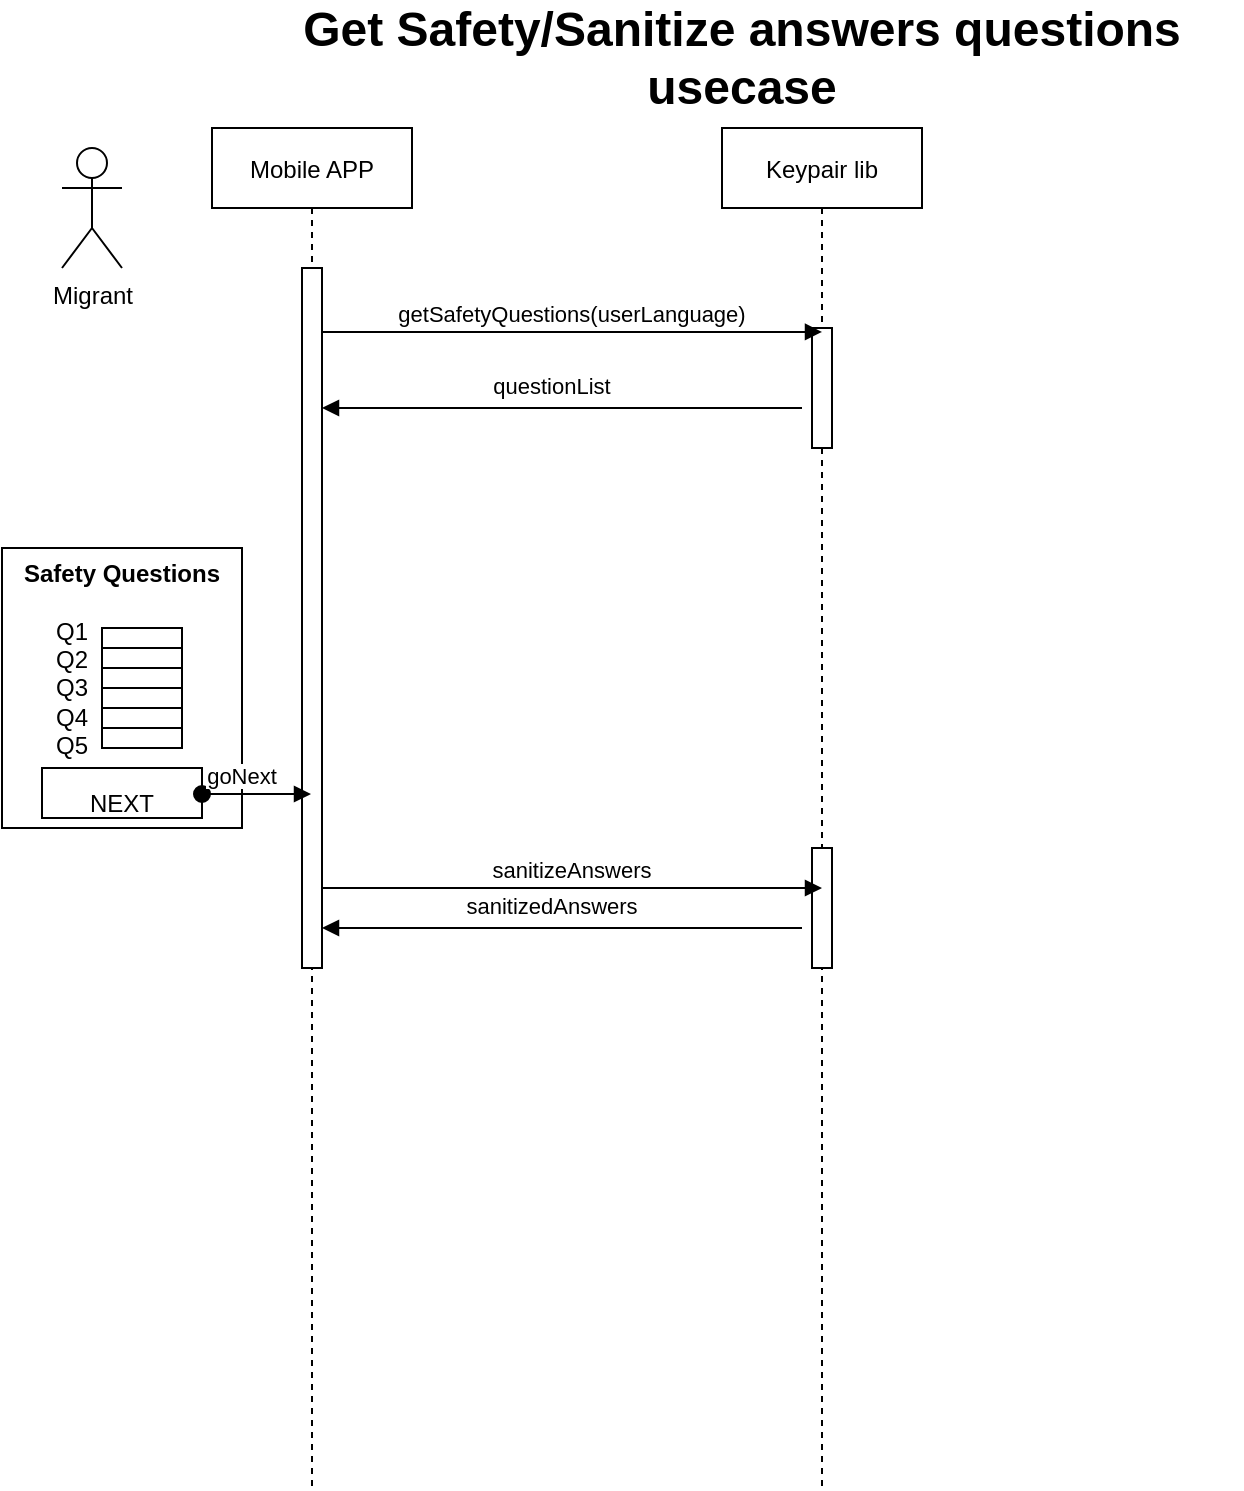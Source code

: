 <mxfile version="14.1.9" type="device"><diagram id="kgpKYQtTHZ0yAKxKKP6v" name="Page-1"><mxGraphModel dx="1357" dy="748" grid="1" gridSize="10" guides="1" tooltips="1" connect="1" arrows="1" fold="1" page="1" pageScale="1" pageWidth="850" pageHeight="1100" math="0" shadow="0"><root><mxCell id="0"/><mxCell id="1" parent="0"/><mxCell id="3nuBFxr9cyL0pnOWT2aG-1" value="Mobile APP" style="shape=umlLifeline;perimeter=lifelinePerimeter;container=1;collapsible=0;recursiveResize=0;rounded=0;shadow=0;strokeWidth=1;" parent="1" vertex="1"><mxGeometry x="215" y="80" width="100" height="680" as="geometry"/></mxCell><mxCell id="3nuBFxr9cyL0pnOWT2aG-2" value="" style="points=[];perimeter=orthogonalPerimeter;rounded=0;shadow=0;strokeWidth=1;" parent="3nuBFxr9cyL0pnOWT2aG-1" vertex="1"><mxGeometry x="45" y="70" width="10" height="350" as="geometry"/></mxCell><mxCell id="_gGh_qBF8yclBJTtLVyK-1" value="Migrant" style="shape=umlActor;verticalLabelPosition=bottom;verticalAlign=top;html=1;outlineConnect=0;" parent="1" vertex="1"><mxGeometry x="140" y="90" width="30" height="60" as="geometry"/></mxCell><mxCell id="_gGh_qBF8yclBJTtLVyK-2" value="Keypair lib" style="shape=umlLifeline;perimeter=lifelinePerimeter;container=1;collapsible=0;recursiveResize=0;rounded=0;shadow=0;strokeWidth=1;" parent="1" vertex="1"><mxGeometry x="470" y="80" width="100" height="680" as="geometry"/></mxCell><mxCell id="_gGh_qBF8yclBJTtLVyK-38" value="" style="points=[];perimeter=orthogonalPerimeter;rounded=0;shadow=0;strokeWidth=1;" parent="_gGh_qBF8yclBJTtLVyK-2" vertex="1"><mxGeometry x="45" y="100" width="10" height="60" as="geometry"/></mxCell><mxCell id="h1CbY9XMQL0ip6hSqUOW-1" value="" style="points=[];perimeter=orthogonalPerimeter;rounded=0;shadow=0;strokeWidth=1;" vertex="1" parent="_gGh_qBF8yclBJTtLVyK-2"><mxGeometry x="45" y="360" width="10" height="60" as="geometry"/></mxCell><mxCell id="_gGh_qBF8yclBJTtLVyK-20" value="&lt;b&gt;Safety Questions&lt;br&gt;&lt;br&gt;&lt;/b&gt;Q1&amp;nbsp; &amp;nbsp; &amp;nbsp; &amp;nbsp; &amp;nbsp; &amp;nbsp; &amp;nbsp; &amp;nbsp;&lt;br&gt;Q2&amp;nbsp; &amp;nbsp; &amp;nbsp; &amp;nbsp; &amp;nbsp; &amp;nbsp; &amp;nbsp; &amp;nbsp;&lt;br&gt;Q3&amp;nbsp; &amp;nbsp; &amp;nbsp; &amp;nbsp; &amp;nbsp; &amp;nbsp; &amp;nbsp; &amp;nbsp;&lt;br&gt;Q4&amp;nbsp; &amp;nbsp; &amp;nbsp; &amp;nbsp; &amp;nbsp; &amp;nbsp; &amp;nbsp; &amp;nbsp;&lt;br&gt;Q5&amp;nbsp; &amp;nbsp; &amp;nbsp; &amp;nbsp; &amp;nbsp; &amp;nbsp; &amp;nbsp; &amp;nbsp;&lt;br&gt;&lt;br&gt;NEXT" style="rounded=0;whiteSpace=wrap;html=1;" parent="1" vertex="1"><mxGeometry x="110" y="290" width="120" height="140" as="geometry"/></mxCell><mxCell id="_gGh_qBF8yclBJTtLVyK-21" value="" style="rounded=0;whiteSpace=wrap;html=1;fillColor=none;" parent="1" vertex="1"><mxGeometry x="130" y="400" width="80" height="25" as="geometry"/></mxCell><mxCell id="_gGh_qBF8yclBJTtLVyK-22" value="" style="rounded=0;whiteSpace=wrap;html=1;fillColor=none;" parent="1" vertex="1"><mxGeometry x="160" y="330" width="40" height="10" as="geometry"/></mxCell><mxCell id="_gGh_qBF8yclBJTtLVyK-26" value="" style="rounded=0;whiteSpace=wrap;html=1;fillColor=none;" parent="1" vertex="1"><mxGeometry x="160" y="340" width="40" height="10" as="geometry"/></mxCell><mxCell id="_gGh_qBF8yclBJTtLVyK-27" value="" style="rounded=0;whiteSpace=wrap;html=1;fillColor=none;" parent="1" vertex="1"><mxGeometry x="160" y="350" width="40" height="10" as="geometry"/></mxCell><mxCell id="_gGh_qBF8yclBJTtLVyK-31" value="" style="rounded=0;whiteSpace=wrap;html=1;fillColor=none;" parent="1" vertex="1"><mxGeometry x="160" y="360" width="40" height="10" as="geometry"/></mxCell><mxCell id="_gGh_qBF8yclBJTtLVyK-32" value="" style="rounded=0;whiteSpace=wrap;html=1;fillColor=none;" parent="1" vertex="1"><mxGeometry x="160" y="370" width="40" height="10" as="geometry"/></mxCell><mxCell id="_gGh_qBF8yclBJTtLVyK-34" value="" style="rounded=0;whiteSpace=wrap;html=1;fillColor=none;" parent="1" vertex="1"><mxGeometry x="160" y="380" width="40" height="10" as="geometry"/></mxCell><mxCell id="_gGh_qBF8yclBJTtLVyK-35" value="goNext" style="verticalAlign=bottom;startArrow=oval;endArrow=block;startSize=8;shadow=0;strokeWidth=1;" parent="1" edge="1"><mxGeometry x="-0.266" relative="1" as="geometry"><mxPoint x="210" y="413" as="sourcePoint"/><mxPoint x="264.5" y="413" as="targetPoint"/><mxPoint as="offset"/></mxGeometry></mxCell><mxCell id="_gGh_qBF8yclBJTtLVyK-42" value="questionList" style="verticalAlign=bottom;endArrow=block;shadow=0;strokeWidth=1;" parent="1" edge="1"><mxGeometry x="0.042" y="-2" relative="1" as="geometry"><mxPoint x="510" y="220" as="sourcePoint"/><mxPoint x="270" y="220" as="targetPoint"/><mxPoint as="offset"/></mxGeometry></mxCell><mxCell id="_gGh_qBF8yclBJTtLVyK-57" value="&lt;font style=&quot;font-size: 24px&quot;&gt;&lt;b&gt;Get Safety/Sanitize answers questions usecase&lt;/b&gt;&lt;/font&gt;" style="text;html=1;strokeColor=none;fillColor=none;align=center;verticalAlign=middle;whiteSpace=wrap;rounded=0;" parent="1" vertex="1"><mxGeometry x="230" y="20" width="500" height="50" as="geometry"/></mxCell><mxCell id="_gGh_qBF8yclBJTtLVyK-62" value="getSafetyQuestions(userLanguage)" style="verticalAlign=bottom;endArrow=block;shadow=0;strokeWidth=1;entryX=0.5;entryY=0.033;entryDx=0;entryDy=0;entryPerimeter=0;" parent="1" source="3nuBFxr9cyL0pnOWT2aG-2" target="_gGh_qBF8yclBJTtLVyK-38" edge="1"><mxGeometry relative="1" as="geometry"><mxPoint x="480" y="595" as="sourcePoint"/><mxPoint x="590" y="487" as="targetPoint"/></mxGeometry></mxCell><mxCell id="h1CbY9XMQL0ip6hSqUOW-2" value="sanitizeAnswers" style="verticalAlign=bottom;endArrow=block;shadow=0;strokeWidth=1;entryX=0.5;entryY=0.033;entryDx=0;entryDy=0;entryPerimeter=0;" edge="1" parent="1"><mxGeometry relative="1" as="geometry"><mxPoint x="270" y="460" as="sourcePoint"/><mxPoint x="520" y="460" as="targetPoint"/></mxGeometry></mxCell><mxCell id="h1CbY9XMQL0ip6hSqUOW-3" value="sanitizedAnswers" style="verticalAlign=bottom;endArrow=block;shadow=0;strokeWidth=1;" edge="1" parent="1"><mxGeometry x="0.042" y="-2" relative="1" as="geometry"><mxPoint x="510" y="480" as="sourcePoint"/><mxPoint x="270" y="480" as="targetPoint"/><mxPoint as="offset"/></mxGeometry></mxCell></root></mxGraphModel></diagram></mxfile>